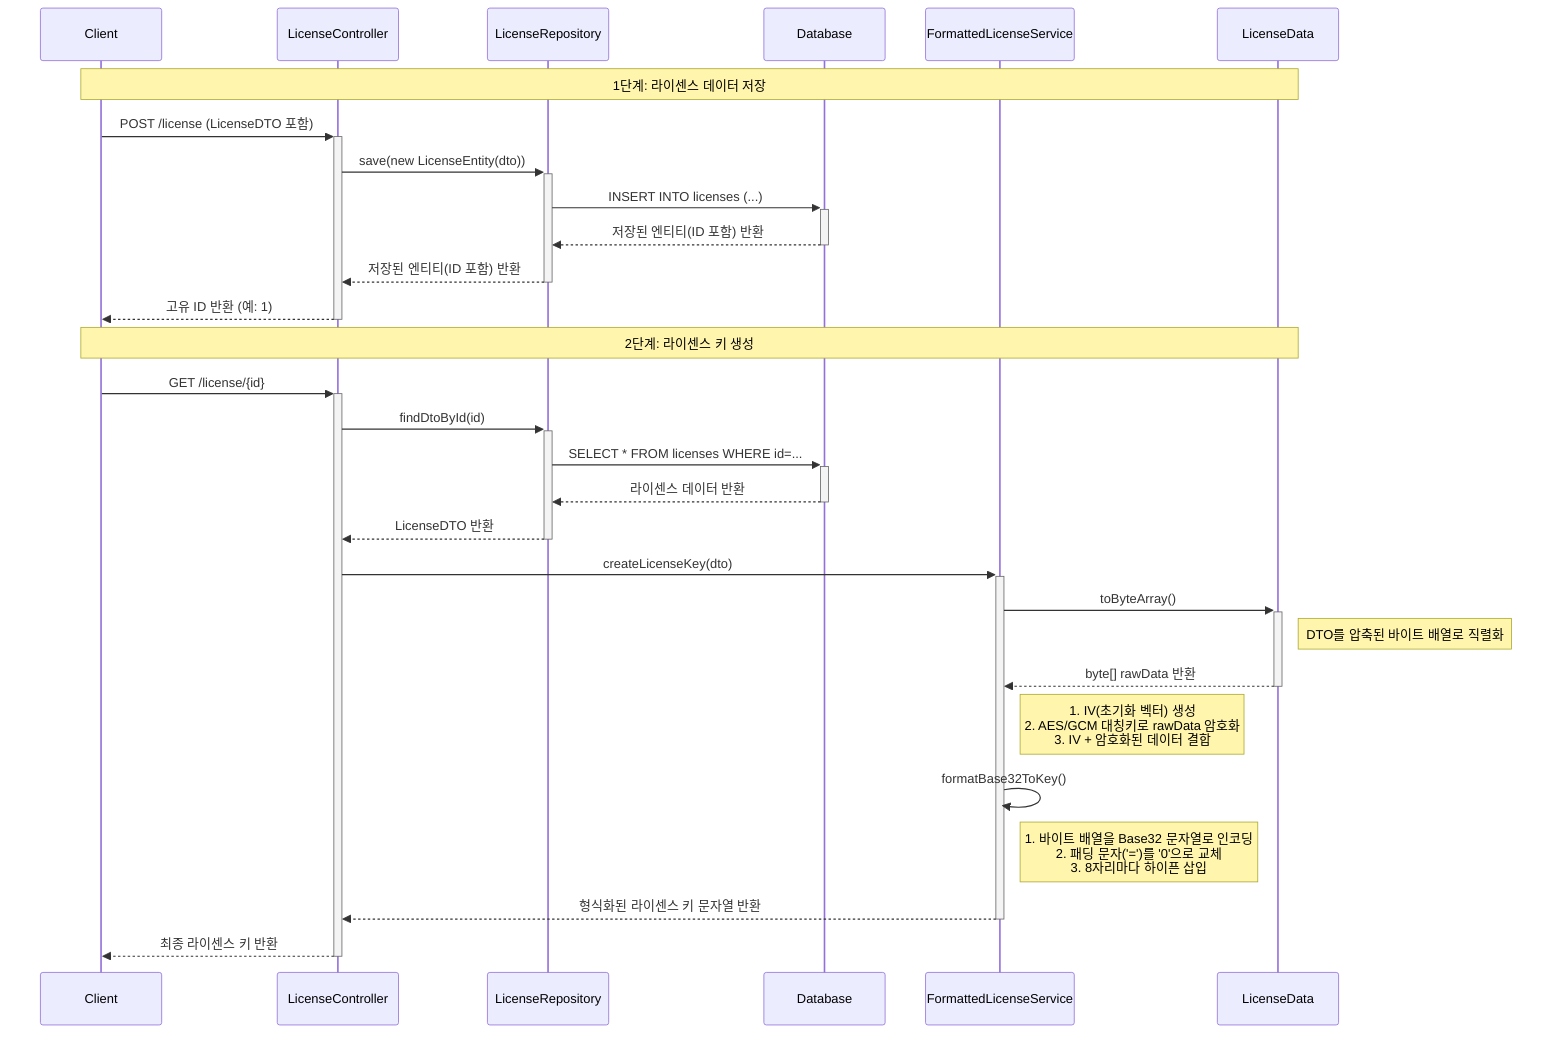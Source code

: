 sequenceDiagram
    participant Client
    participant LicenseController
    participant LicenseRepository
    participant Database
    participant FormattedLicenseService
    participant LicenseData

    Note over Client, LicenseData: 1단계: 라이센스 데이터 저장
    Client->>+LicenseController: POST /license (LicenseDTO 포함)
    LicenseController->>+LicenseRepository: save(new LicenseEntity(dto))
    LicenseRepository->>+Database: INSERT INTO licenses (...)
    Database-->>-LicenseRepository: 저장된 엔티티(ID 포함) 반환
    LicenseRepository-->>-LicenseController: 저장된 엔티티(ID 포함) 반환
    LicenseController-->>-Client: 고유 ID 반환 (예: 1)

    Note over Client, LicenseData: 2단계: 라이센스 키 생성
    Client->>+LicenseController: GET /license/{id}
    LicenseController->>+LicenseRepository: findDtoById(id)
    LicenseRepository->>+Database: SELECT * FROM licenses WHERE id=...
    Database-->>-LicenseRepository: 라이센스 데이터 반환
    LicenseRepository-->>-LicenseController: LicenseDTO 반환
    LicenseController->>+FormattedLicenseService: createLicenseKey(dto)
    FormattedLicenseService->>+LicenseData: toByteArray()
    Note right of LicenseData: DTO를 압축된 바이트 배열로 직렬화
    LicenseData-->>-FormattedLicenseService: byte[] rawData 반환
    Note right of FormattedLicenseService: 1. IV(초기화 벡터) 생성<br/>2. AES/GCM 대칭키로 rawData 암호화<br/>3. IV + 암호화된 데이터 결합
    FormattedLicenseService->>FormattedLicenseService: formatBase32ToKey()
     Note right of FormattedLicenseService: 1. 바이트 배열을 Base32 문자열로 인코딩<br/>2. 패딩 문자('=')를 '0'으로 교체<br/>3. 8자리마다 하이픈 삽입
    FormattedLicenseService-->>-LicenseController: 형식화된 라이센스 키 문자열 반환
    LicenseController-->>-Client: 최종 라이센스 키 반환